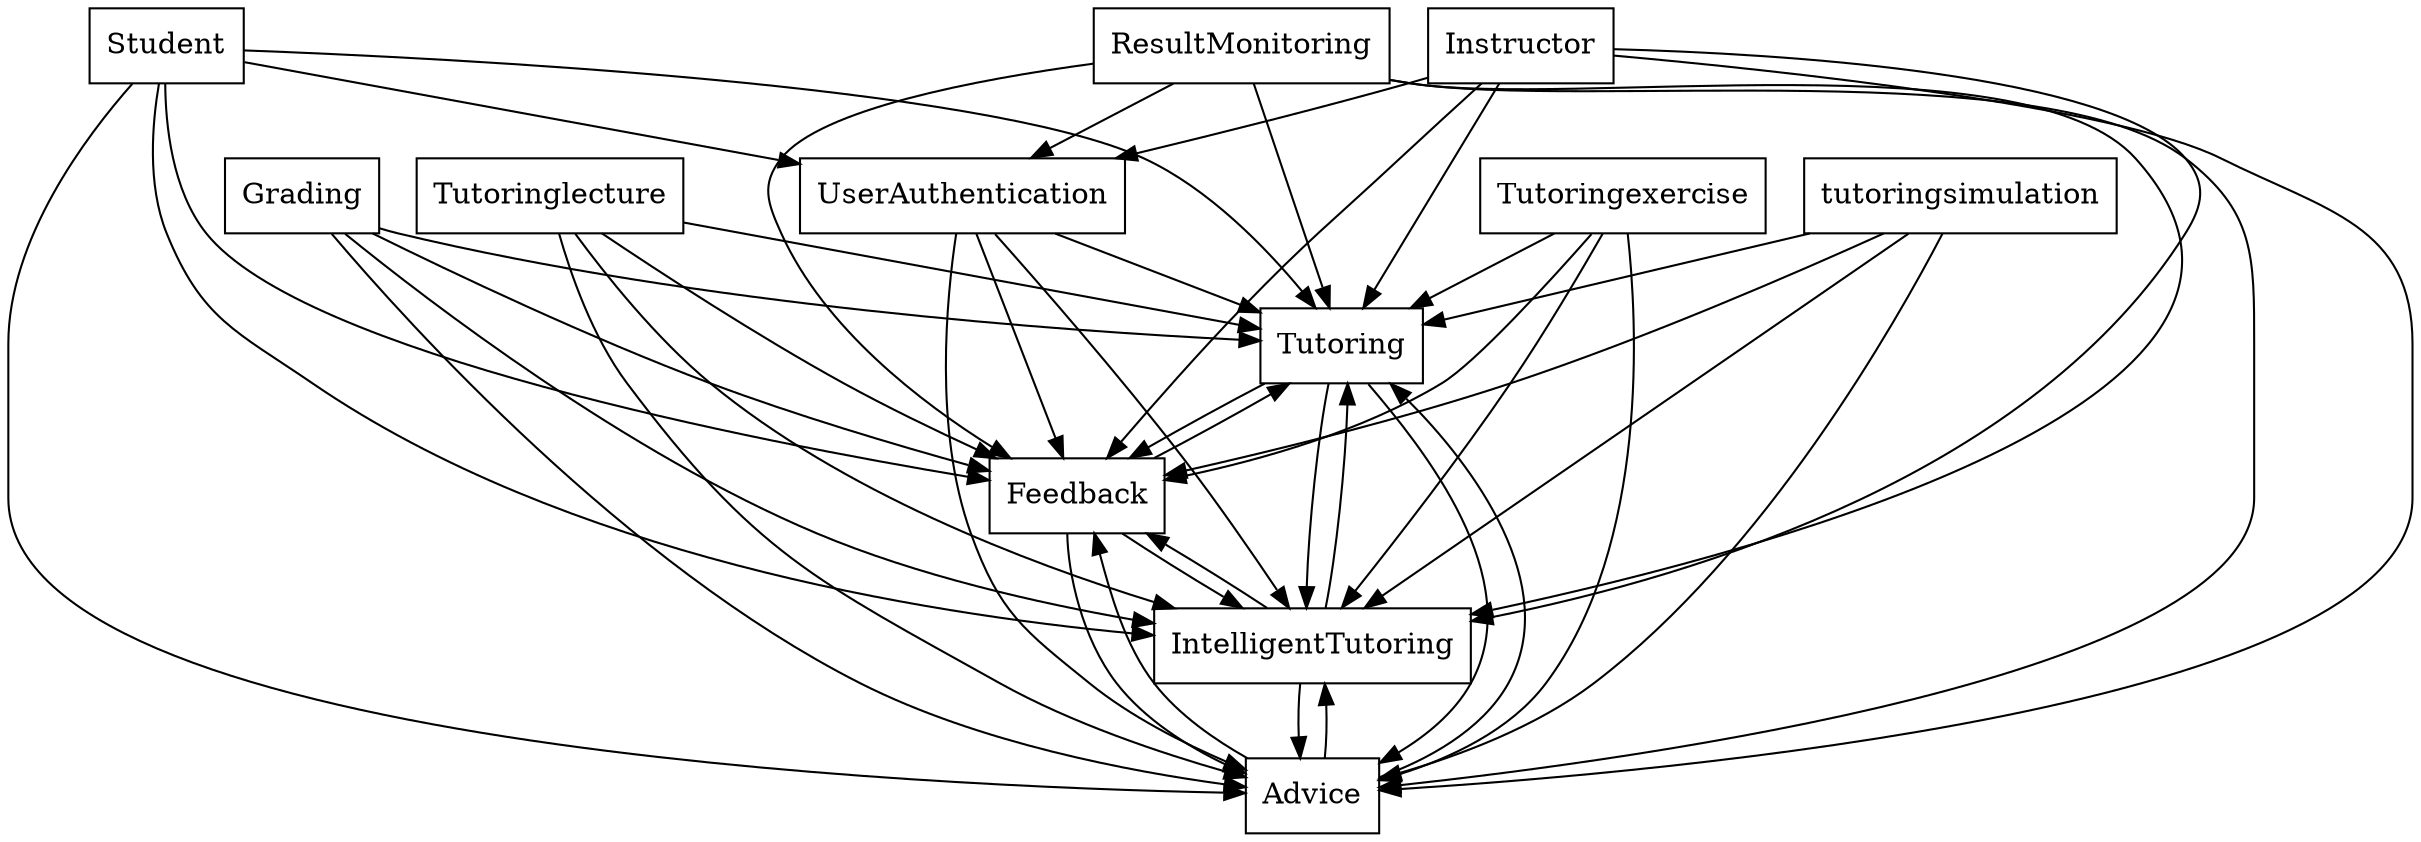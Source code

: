 digraph{
graph [rankdir=TB];
node [shape=box];
edge [arrowhead=normal];
0[label="Student",]
1[label="Tutoringexercise",]
2[label="Grading",]
3[label="Tutoring",]
4[label="tutoringsimulation",]
5[label="Feedback",]
6[label="Advice",]
7[label="Instructor",]
8[label="Tutoringlecture",]
9[label="ResultMonitoring",]
10[label="UserAuthentication",]
11[label="IntelligentTutoring",]
0->3[label="",]
0->5[label="",]
0->6[label="",]
0->10[label="",]
0->11[label="",]
1->3[label="",]
1->5[label="",]
1->6[label="",]
1->11[label="",]
2->3[label="",]
2->5[label="",]
2->6[label="",]
2->11[label="",]
3->5[label="",]
3->6[label="",]
3->11[label="",]
4->3[label="",]
4->5[label="",]
4->6[label="",]
4->11[label="",]
5->3[label="",]
5->6[label="",]
5->11[label="",]
6->3[label="",]
6->5[label="",]
6->11[label="",]
7->3[label="",]
7->5[label="",]
7->6[label="",]
7->10[label="",]
7->11[label="",]
8->3[label="",]
8->5[label="",]
8->6[label="",]
8->11[label="",]
9->3[label="",]
9->5[label="",]
9->6[label="",]
9->10[label="",]
9->11[label="",]
10->3[label="",]
10->5[label="",]
10->6[label="",]
10->11[label="",]
11->3[label="",]
11->5[label="",]
11->6[label="",]
}
